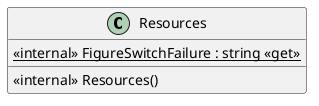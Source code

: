 @startuml
class Resources {
    <<internal>> Resources()
    <<internal>> {static} FigureSwitchFailure : string <<get>>
}
@enduml
